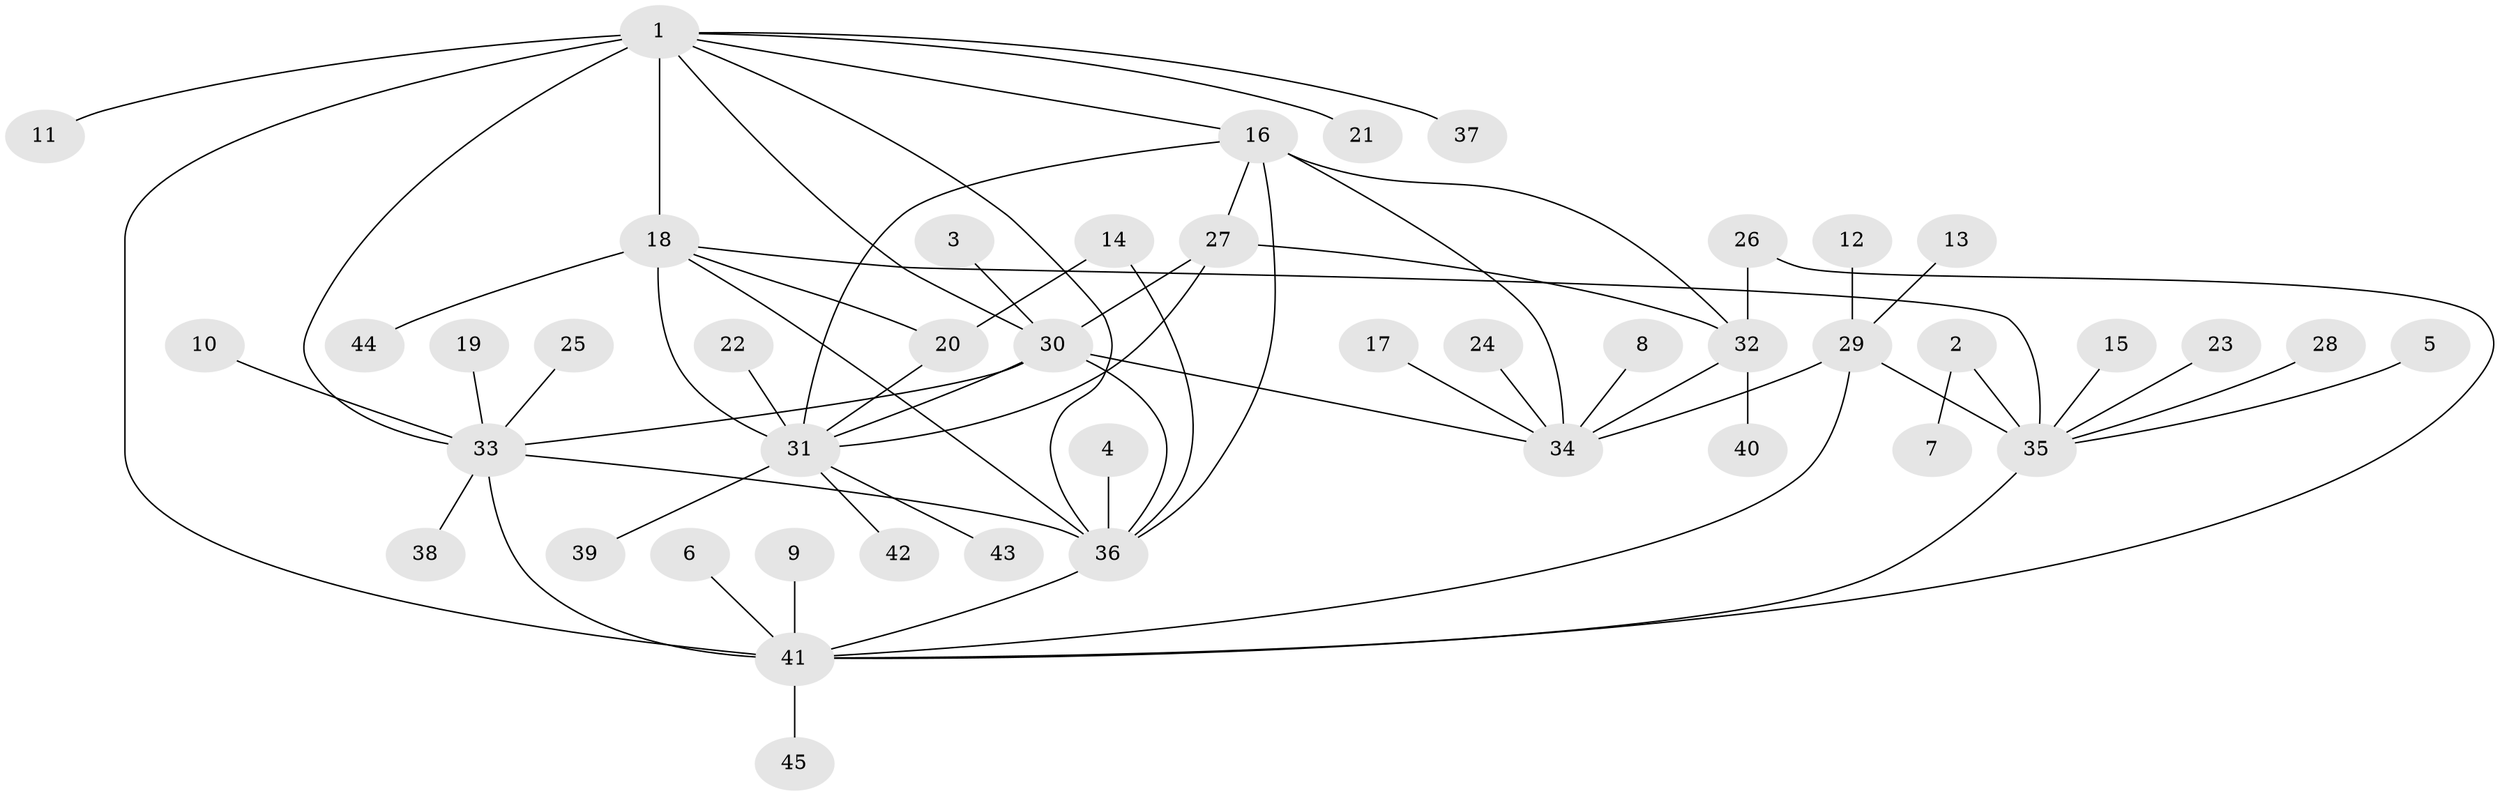 // original degree distribution, {8: 0.07865168539325842, 6: 0.011235955056179775, 5: 0.056179775280898875, 4: 0.011235955056179775, 10: 0.02247191011235955, 7: 0.02247191011235955, 9: 0.011235955056179775, 3: 0.07865168539325842, 2: 0.1797752808988764, 1: 0.5280898876404494}
// Generated by graph-tools (version 1.1) at 2025/26/03/09/25 03:26:39]
// undirected, 45 vertices, 64 edges
graph export_dot {
graph [start="1"]
  node [color=gray90,style=filled];
  1;
  2;
  3;
  4;
  5;
  6;
  7;
  8;
  9;
  10;
  11;
  12;
  13;
  14;
  15;
  16;
  17;
  18;
  19;
  20;
  21;
  22;
  23;
  24;
  25;
  26;
  27;
  28;
  29;
  30;
  31;
  32;
  33;
  34;
  35;
  36;
  37;
  38;
  39;
  40;
  41;
  42;
  43;
  44;
  45;
  1 -- 11 [weight=1.0];
  1 -- 16 [weight=1.0];
  1 -- 18 [weight=1.0];
  1 -- 21 [weight=1.0];
  1 -- 30 [weight=1.0];
  1 -- 33 [weight=1.0];
  1 -- 36 [weight=1.0];
  1 -- 37 [weight=1.0];
  1 -- 41 [weight=3.0];
  2 -- 7 [weight=1.0];
  2 -- 35 [weight=1.0];
  3 -- 30 [weight=1.0];
  4 -- 36 [weight=1.0];
  5 -- 35 [weight=1.0];
  6 -- 41 [weight=1.0];
  8 -- 34 [weight=1.0];
  9 -- 41 [weight=1.0];
  10 -- 33 [weight=1.0];
  12 -- 29 [weight=1.0];
  13 -- 29 [weight=1.0];
  14 -- 20 [weight=1.0];
  14 -- 36 [weight=1.0];
  15 -- 35 [weight=1.0];
  16 -- 27 [weight=1.0];
  16 -- 31 [weight=1.0];
  16 -- 32 [weight=2.0];
  16 -- 34 [weight=2.0];
  16 -- 36 [weight=1.0];
  17 -- 34 [weight=1.0];
  18 -- 20 [weight=1.0];
  18 -- 31 [weight=2.0];
  18 -- 35 [weight=1.0];
  18 -- 36 [weight=1.0];
  18 -- 44 [weight=1.0];
  19 -- 33 [weight=1.0];
  20 -- 31 [weight=2.0];
  22 -- 31 [weight=1.0];
  23 -- 35 [weight=1.0];
  24 -- 34 [weight=1.0];
  25 -- 33 [weight=1.0];
  26 -- 32 [weight=1.0];
  26 -- 41 [weight=1.0];
  27 -- 30 [weight=1.0];
  27 -- 31 [weight=1.0];
  27 -- 32 [weight=1.0];
  28 -- 35 [weight=1.0];
  29 -- 34 [weight=1.0];
  29 -- 35 [weight=2.0];
  29 -- 41 [weight=1.0];
  30 -- 31 [weight=1.0];
  30 -- 33 [weight=1.0];
  30 -- 34 [weight=1.0];
  30 -- 36 [weight=1.0];
  31 -- 39 [weight=1.0];
  31 -- 42 [weight=1.0];
  31 -- 43 [weight=1.0];
  32 -- 34 [weight=1.0];
  32 -- 40 [weight=1.0];
  33 -- 36 [weight=1.0];
  33 -- 38 [weight=1.0];
  33 -- 41 [weight=1.0];
  35 -- 41 [weight=2.0];
  36 -- 41 [weight=1.0];
  41 -- 45 [weight=1.0];
}
